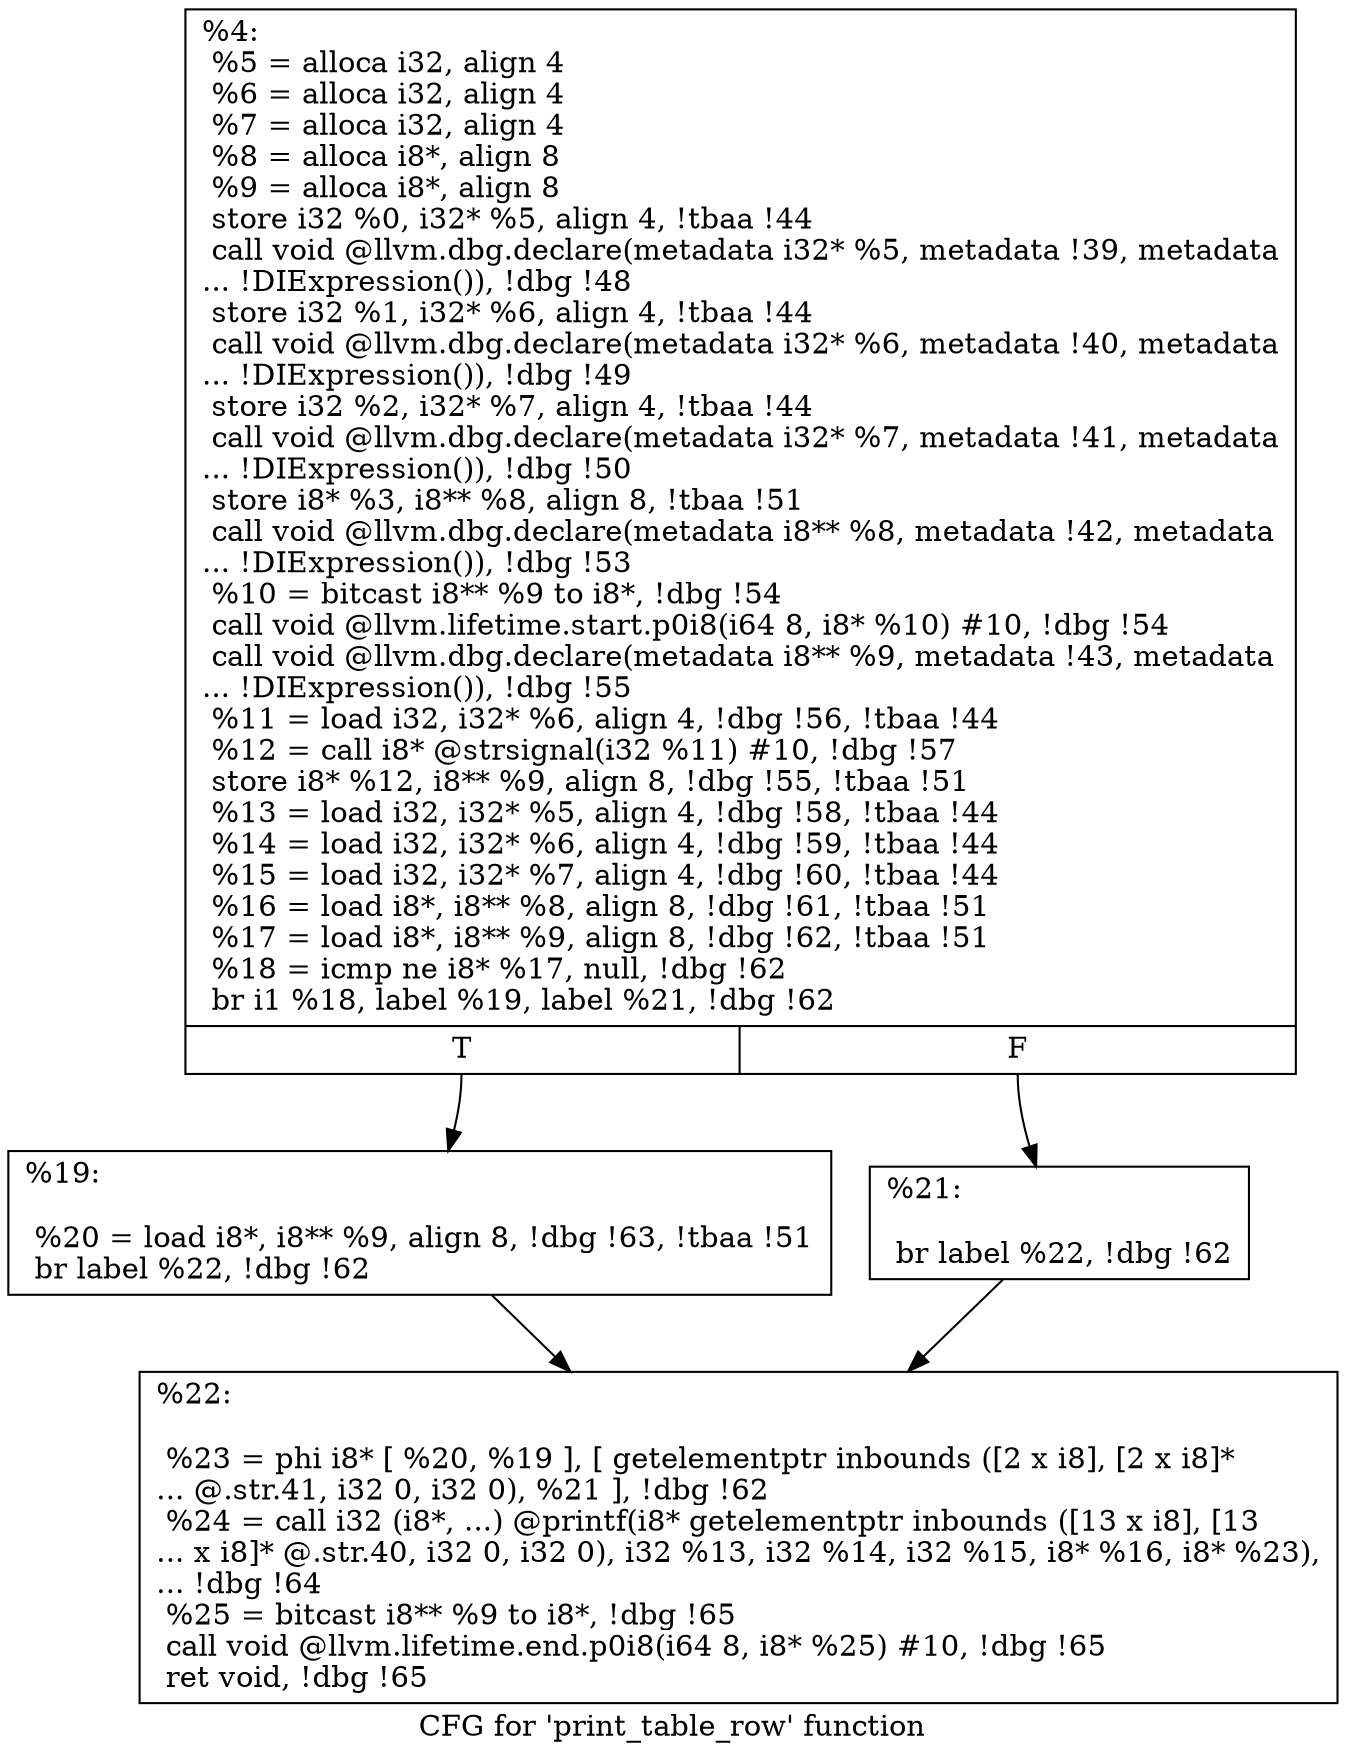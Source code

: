 digraph "CFG for 'print_table_row' function" {
	label="CFG for 'print_table_row' function";

	Node0x23919c0 [shape=record,label="{%4:\l  %5 = alloca i32, align 4\l  %6 = alloca i32, align 4\l  %7 = alloca i32, align 4\l  %8 = alloca i8*, align 8\l  %9 = alloca i8*, align 8\l  store i32 %0, i32* %5, align 4, !tbaa !44\l  call void @llvm.dbg.declare(metadata i32* %5, metadata !39, metadata\l... !DIExpression()), !dbg !48\l  store i32 %1, i32* %6, align 4, !tbaa !44\l  call void @llvm.dbg.declare(metadata i32* %6, metadata !40, metadata\l... !DIExpression()), !dbg !49\l  store i32 %2, i32* %7, align 4, !tbaa !44\l  call void @llvm.dbg.declare(metadata i32* %7, metadata !41, metadata\l... !DIExpression()), !dbg !50\l  store i8* %3, i8** %8, align 8, !tbaa !51\l  call void @llvm.dbg.declare(metadata i8** %8, metadata !42, metadata\l... !DIExpression()), !dbg !53\l  %10 = bitcast i8** %9 to i8*, !dbg !54\l  call void @llvm.lifetime.start.p0i8(i64 8, i8* %10) #10, !dbg !54\l  call void @llvm.dbg.declare(metadata i8** %9, metadata !43, metadata\l... !DIExpression()), !dbg !55\l  %11 = load i32, i32* %6, align 4, !dbg !56, !tbaa !44\l  %12 = call i8* @strsignal(i32 %11) #10, !dbg !57\l  store i8* %12, i8** %9, align 8, !dbg !55, !tbaa !51\l  %13 = load i32, i32* %5, align 4, !dbg !58, !tbaa !44\l  %14 = load i32, i32* %6, align 4, !dbg !59, !tbaa !44\l  %15 = load i32, i32* %7, align 4, !dbg !60, !tbaa !44\l  %16 = load i8*, i8** %8, align 8, !dbg !61, !tbaa !51\l  %17 = load i8*, i8** %9, align 8, !dbg !62, !tbaa !51\l  %18 = icmp ne i8* %17, null, !dbg !62\l  br i1 %18, label %19, label %21, !dbg !62\l|{<s0>T|<s1>F}}"];
	Node0x23919c0:s0 -> Node0x239cbe0;
	Node0x23919c0:s1 -> Node0x239cc30;
	Node0x239cbe0 [shape=record,label="{%19:\l\l  %20 = load i8*, i8** %9, align 8, !dbg !63, !tbaa !51\l  br label %22, !dbg !62\l}"];
	Node0x239cbe0 -> Node0x239cc80;
	Node0x239cc30 [shape=record,label="{%21:\l\l  br label %22, !dbg !62\l}"];
	Node0x239cc30 -> Node0x239cc80;
	Node0x239cc80 [shape=record,label="{%22:\l\l  %23 = phi i8* [ %20, %19 ], [ getelementptr inbounds ([2 x i8], [2 x i8]*\l... @.str.41, i32 0, i32 0), %21 ], !dbg !62\l  %24 = call i32 (i8*, ...) @printf(i8* getelementptr inbounds ([13 x i8], [13\l... x i8]* @.str.40, i32 0, i32 0), i32 %13, i32 %14, i32 %15, i8* %16, i8* %23),\l... !dbg !64\l  %25 = bitcast i8** %9 to i8*, !dbg !65\l  call void @llvm.lifetime.end.p0i8(i64 8, i8* %25) #10, !dbg !65\l  ret void, !dbg !65\l}"];
}
